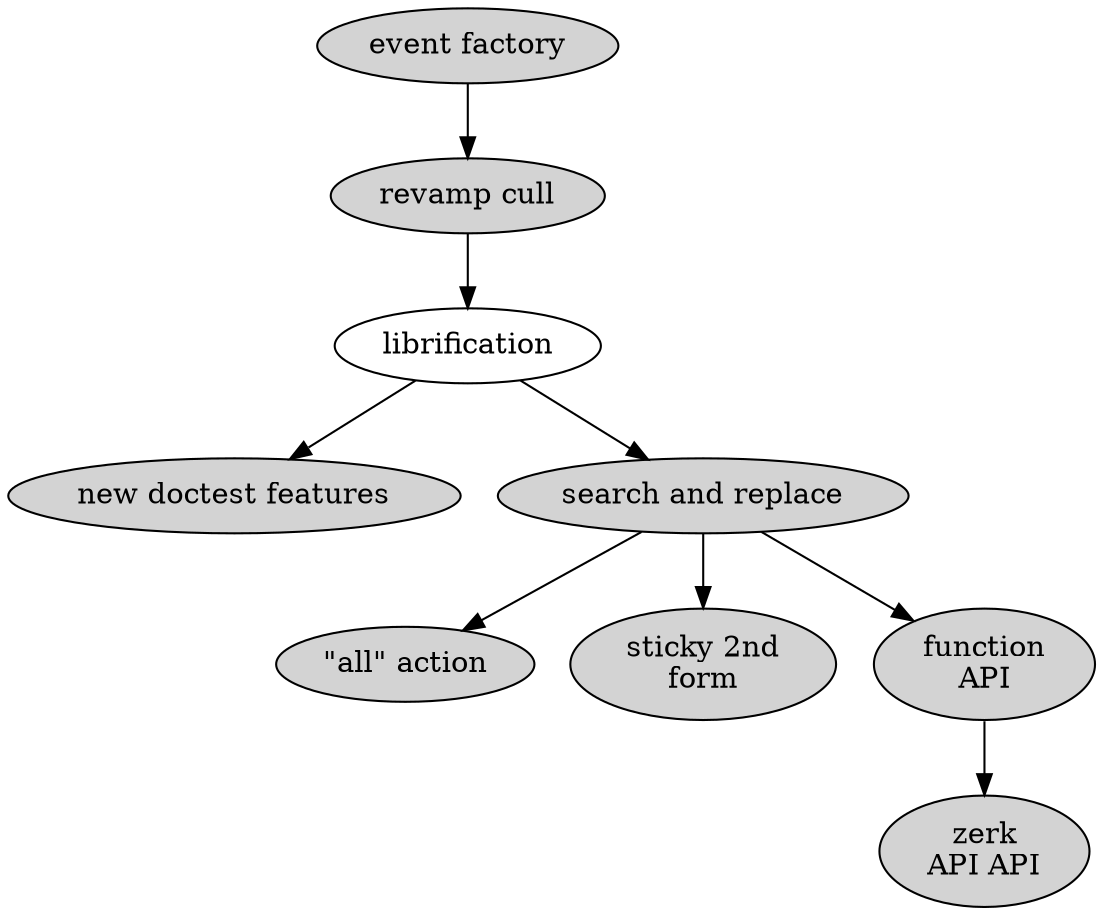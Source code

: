 digraph {

  ev [label="event factory" style=filled]

  cu [label="revamp cull" style=filled]

  lib [label="librification"]

  dct [label="new doctest features" style=filled]

  sr [label="search and replace" style=filled]

  al [label="\"all\" action" style=filled]

  st [label="sticky 2nd\nform" style=filled]

  fu [label="function\nAPI" style=filled]

  API [label="zerk\nAPI API" style=filled]

  ev->cu
  cu->lib
  lib->dct
  lib->sr
  sr->st
  sr->fu
  fu->API
  sr->al

  # that one color of blue: fillcolor="#b5d5fb"
}
